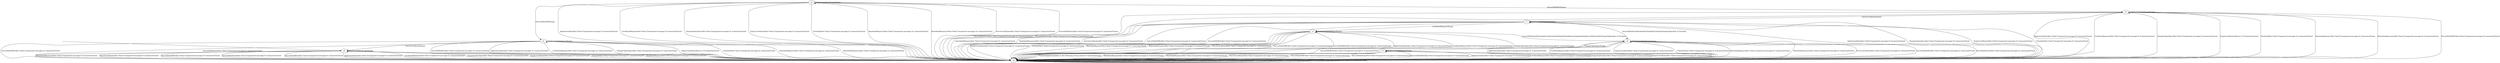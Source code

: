 digraph {
__start0 [label="" shape="none"];
__start0 -> s0;
s2
s0
s1
s3
s4
s5
s6
s7
s8
s2 -> s8 [label="ApplicationData/Alert Fatal (Unexpected message) & ConnectionClosed"]
s2 -> s2 [label="ApplicationDataEmpty/Empty"]
s2 -> s8 [label="CertificateRequest/Alert Fatal (Unexpected message) & ConnectionClosed"]
s2 -> s8 [label="ChangeCipherSpec/Alert Fatal (Unexpected message) & ConnectionClosed"]
s2 -> s8 [label="EmptyCertificate/Alert Fatal (Unexpected message) & ConnectionClosed"]
s2 -> s8 [label="Finished/Alert Fatal (Unexpected message) & ConnectionClosed"]
s2 -> s8 [label="HeartbeatRequest/Alert Fatal (Unexpected message) & ConnectionClosed"]
s2 -> s8 [label="HeartbeatResponse/Alert Fatal (Unexpected message) & ConnectionClosed"]
s2 -> s8 [label="ServerCertificate/Alert Fatal (Unexpected message) & ConnectionClosed"]
s2 -> s4 [label="ServerHelloDHE/Empty"]
s2 -> s8 [label="ServerHelloDone/Alert Fatal (Unexpected message) & ConnectionClosed"]
s2 -> s5 [label="ServerHelloRSA/Empty"]
s0 -> s8 [label="ApplicationData/Alert Fatal (Unexpected message) & ConnectionClosed"]
s0 -> s0 [label="ApplicationDataEmpty/Empty"]
s0 -> s8 [label="CertificateRequest/Alert Fatal (Unexpected message) & ConnectionClosed"]
s0 -> s8 [label="ChangeCipherSpec/Alert Fatal (Unexpected message) & ConnectionClosed"]
s0 -> s8 [label="EmptyCertificate/Alert Fatal (Unexpected message) & ConnectionClosed"]
s0 -> s8 [label="Finished/Alert Fatal (Unexpected message) & ConnectionClosed"]
s0 -> s8 [label="HeartbeatRequest/Alert Fatal (Unexpected message) & ConnectionClosed"]
s0 -> s8 [label="HeartbeatResponse/Alert Fatal (Unexpected message) & ConnectionClosed"]
s0 -> s8 [label="ServerCertificate/Alert Fatal (Unexpected message) & ConnectionClosed"]
s0 -> s8 [label="ServerHelloDHE/Alert Fatal (Unexpected message) & ConnectionClosed"]
s0 -> s8 [label="ServerHelloDone/Alert Fatal (Unexpected message) & ConnectionClosed"]
s0 -> s8 [label="ServerHelloRSA/Alert Fatal (Unexpected message) & ConnectionClosed"]
s1 -> s8 [label="ApplicationData/Alert Fatal (Unexpected message) & ConnectionClosed"]
s1 -> s1 [label="ApplicationDataEmpty/Empty"]
s1 -> s8 [label="CertificateRequest/Alert Fatal (Unexpected message) & ConnectionClosed"]
s1 -> s8 [label="ChangeCipherSpec/Alert Fatal (Unexpected message) & ConnectionClosed"]
s1 -> s8 [label="EmptyCertificate/Alert Fatal (Unexpected message) & ConnectionClosed"]
s1 -> s8 [label="Finished/Alert Fatal (Unexpected message) & ConnectionClosed"]
s1 -> s8 [label="HeartbeatRequest/Alert Fatal (Unexpected message) & ConnectionClosed"]
s1 -> s8 [label="HeartbeatResponse/Alert Fatal (Unexpected message) & ConnectionClosed"]
s1 -> s8 [label="ServerCertificate/Alert Fatal (Unexpected message) & ConnectionClosed"]
s1 -> s8 [label="ServerHelloDHE/Alert Fatal (Unexpected message) & ConnectionClosed"]
s1 -> s6 [label="ServerHelloDone/HandshakeCertificateHandshakeClientKeyExchangeHandshakeCertificateVerifyChangeCipherSpec & Finished"]
s1 -> s8 [label="ServerHelloRSA/Alert Fatal (Unexpected message) & ConnectionClosed"]
s3 -> s8 [label="ApplicationData/Alert Fatal (Unexpected message) & ConnectionClosed"]
s3 -> s3 [label="ApplicationDataEmpty/Empty"]
s3 -> s8 [label="CertificateRequest/Alert Fatal (Unexpected message) & ConnectionClosed"]
s3 -> s8 [label="ChangeCipherSpec/Alert Fatal (Unexpected message) & ConnectionClosed"]
s3 -> s8 [label="EmptyCertificate/Alert Fatal (Unexpected message) & ConnectionClosed"]
s3 -> s8 [label="Finished/ApplicationData & Alert Warning (Close notify) & ConnectionClosed"]
s3 -> s8 [label="HeartbeatRequest/Alert Fatal (Unexpected message) & ConnectionClosed"]
s3 -> s8 [label="HeartbeatResponse/Alert Fatal (Unexpected message) & ConnectionClosed"]
s3 -> s8 [label="ServerCertificate/Alert Fatal (Unexpected message) & ConnectionClosed"]
s3 -> s8 [label="ServerHelloDHE/Alert Fatal (Unexpected message) & ConnectionClosed"]
s3 -> s8 [label="ServerHelloDone/Alert Fatal (Unexpected message) & ConnectionClosed"]
s3 -> s8 [label="ServerHelloRSA/Alert Fatal (Unexpected message) & ConnectionClosed"]
s4 -> s8 [label="ApplicationData/Alert Fatal (Unexpected message) & ConnectionClosed"]
s4 -> s4 [label="ApplicationDataEmpty/Empty"]
s4 -> s8 [label="CertificateRequest/Alert Fatal (Unexpected message) & ConnectionClosed"]
s4 -> s8 [label="ChangeCipherSpec/Alert Fatal (Unexpected message) & ConnectionClosed"]
s4 -> s8 [label="EmptyCertificate/Alerts2.s71ConnectionClosed"]
s4 -> s8 [label="Finished/Alert Fatal (Unexpected message) & ConnectionClosed"]
s4 -> s8 [label="HeartbeatRequest/Alert Fatal (Unexpected message) & ConnectionClosed"]
s4 -> s8 [label="HeartbeatResponse/Alert Fatal (Unexpected message) & ConnectionClosed"]
s4 -> s0 [label="ServerCertificate/Empty"]
s4 -> s8 [label="ServerHelloDHE/Alert Fatal (Unexpected message) & ConnectionClosed"]
s4 -> s8 [label="ServerHelloDone/Alert Fatal (Unexpected message) & ConnectionClosed"]
s4 -> s8 [label="ServerHelloRSA/Alert Fatal (Unexpected message) & ConnectionClosed"]
s5 -> s8 [label="ApplicationData/Alert Fatal (Unexpected message) & ConnectionClosed"]
s5 -> s5 [label="ApplicationDataEmpty/Empty"]
s5 -> s8 [label="CertificateRequest/Alert Fatal (Unexpected message) & ConnectionClosed"]
s5 -> s8 [label="ChangeCipherSpec/Alert Fatal (Unexpected message) & ConnectionClosed"]
s5 -> s8 [label="EmptyCertificate/Alerts2.s71ConnectionClosed"]
s5 -> s8 [label="Finished/Alert Fatal (Unexpected message) & ConnectionClosed"]
s5 -> s8 [label="HeartbeatRequest/Alert Fatal (Unexpected message) & ConnectionClosed"]
s5 -> s8 [label="HeartbeatResponse/Alert Fatal (Unexpected message) & ConnectionClosed"]
s5 -> s7 [label="ServerCertificate/Empty"]
s5 -> s8 [label="ServerHelloDHE/Alert Fatal (Unexpected message) & ConnectionClosed"]
s5 -> s8 [label="ServerHelloDone/Alert Fatal (Unexpected message) & ConnectionClosed"]
s5 -> s8 [label="ServerHelloRSA/Alert Fatal (Unexpected message) & ConnectionClosed"]
s6 -> s8 [label="ApplicationData/Alert Fatal (Unexpected message) & ConnectionClosed"]
s6 -> s6 [label="ApplicationDataEmpty/Empty"]
s6 -> s8 [label="CertificateRequest/Alert Fatal (Unexpected message) & ConnectionClosed"]
s6 -> s3 [label="ChangeCipherSpec/Empty"]
s6 -> s8 [label="EmptyCertificate/Alert Fatal (Unexpected message) & ConnectionClosed"]
s6 -> s8 [label="Finished/Alert Fatal (Unexpected message) & ConnectionClosed"]
s6 -> s8 [label="HeartbeatRequest/Alert Fatal (Unexpected message) & ConnectionClosed"]
s6 -> s8 [label="HeartbeatResponse/Alert Fatal (Unexpected message) & ConnectionClosed"]
s6 -> s8 [label="ServerCertificate/Alert Fatal (Unexpected message) & ConnectionClosed"]
s6 -> s8 [label="ServerHelloDHE/Alert Fatal (Unexpected message) & ConnectionClosed"]
s6 -> s8 [label="ServerHelloDone/Alert Fatal (Unexpected message) & ConnectionClosed"]
s6 -> s8 [label="ServerHelloRSA/Alert Fatal (Unexpected message) & ConnectionClosed"]
s7 -> s8 [label="ApplicationData/Alert Fatal (Unexpected message) & ConnectionClosed"]
s7 -> s7 [label="ApplicationDataEmpty/Empty"]
s7 -> s1 [label="CertificateRequest/Empty"]
s7 -> s8 [label="ChangeCipherSpec/Alert Fatal (Unexpected message) & ConnectionClosed"]
s7 -> s8 [label="EmptyCertificate/Alert Fatal (Unexpected message) & ConnectionClosed"]
s7 -> s8 [label="Finished/Alert Fatal (Unexpected message) & ConnectionClosed"]
s7 -> s8 [label="HeartbeatRequest/Alert Fatal (Unexpected message) & ConnectionClosed"]
s7 -> s8 [label="HeartbeatResponse/Alert Fatal (Unexpected message) & ConnectionClosed"]
s7 -> s8 [label="ServerCertificate/Alert Fatal (Unexpected message) & ConnectionClosed"]
s7 -> s8 [label="ServerHelloDHE/Alert Fatal (Unexpected message) & ConnectionClosed"]
s7 -> s6 [label="ServerHelloDone/HandshakeClientKeyExchangeChangeCipherSpec & Finished"]
s7 -> s8 [label="ServerHelloRSA/Alert Fatal (Unexpected message) & ConnectionClosed"]
s8 -> s8 [label="ApplicationData/ConnectionClosed"]
s8 -> s8 [label="ApplicationDataEmpty/ConnectionClosed"]
s8 -> s8 [label="CertificateRequest/ConnectionClosed"]
s8 -> s8 [label="ChangeCipherSpec/ConnectionClosed"]
s8 -> s8 [label="EmptyCertificate/ConnectionClosed"]
s8 -> s8 [label="Finished/ConnectionClosed"]
s8 -> s8 [label="HeartbeatRequest/ConnectionClosed"]
s8 -> s8 [label="HeartbeatResponse/ConnectionClosed"]
s8 -> s8 [label="ServerCertificate/ConnectionClosed"]
s8 -> s8 [label="ServerHelloDHE/ConnectionClosed"]
s8 -> s8 [label="ServerHelloDone/ConnectionClosed"]
s8 -> s8 [label="ServerHelloRSA/ConnectionClosed"]
}
